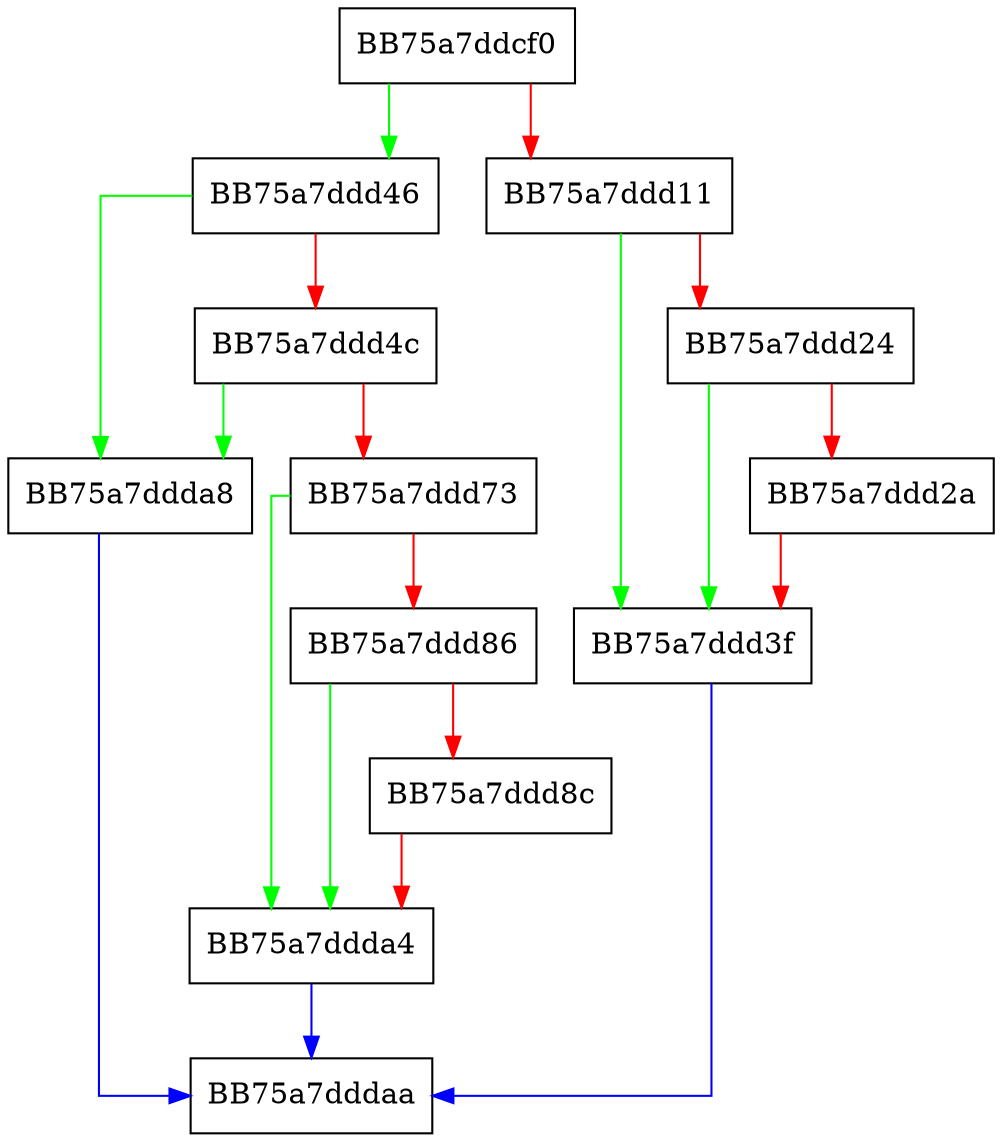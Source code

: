 digraph ReadPhysical {
  node [shape="box"];
  graph [splines=ortho];
  BB75a7ddcf0 -> BB75a7ddd46 [color="green"];
  BB75a7ddcf0 -> BB75a7ddd11 [color="red"];
  BB75a7ddd11 -> BB75a7ddd3f [color="green"];
  BB75a7ddd11 -> BB75a7ddd24 [color="red"];
  BB75a7ddd24 -> BB75a7ddd3f [color="green"];
  BB75a7ddd24 -> BB75a7ddd2a [color="red"];
  BB75a7ddd2a -> BB75a7ddd3f [color="red"];
  BB75a7ddd3f -> BB75a7dddaa [color="blue"];
  BB75a7ddd46 -> BB75a7ddda8 [color="green"];
  BB75a7ddd46 -> BB75a7ddd4c [color="red"];
  BB75a7ddd4c -> BB75a7ddda8 [color="green"];
  BB75a7ddd4c -> BB75a7ddd73 [color="red"];
  BB75a7ddd73 -> BB75a7ddda4 [color="green"];
  BB75a7ddd73 -> BB75a7ddd86 [color="red"];
  BB75a7ddd86 -> BB75a7ddda4 [color="green"];
  BB75a7ddd86 -> BB75a7ddd8c [color="red"];
  BB75a7ddd8c -> BB75a7ddda4 [color="red"];
  BB75a7ddda4 -> BB75a7dddaa [color="blue"];
  BB75a7ddda8 -> BB75a7dddaa [color="blue"];
}